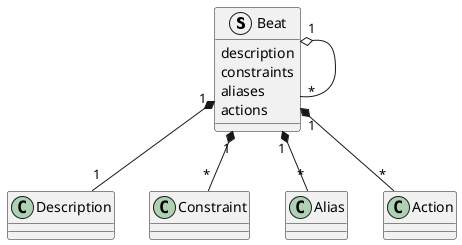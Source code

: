 @startuml

struct Beat {
	description
	constraints
	aliases
	actions
}



Beat "1" o-- "*" Beat
Beat "1" *-- "1" Description
Beat "1" *-- "*" Constraint
Beat "1" *-- "*" Alias
Beat "1" *-- "*" Action


@enduml
